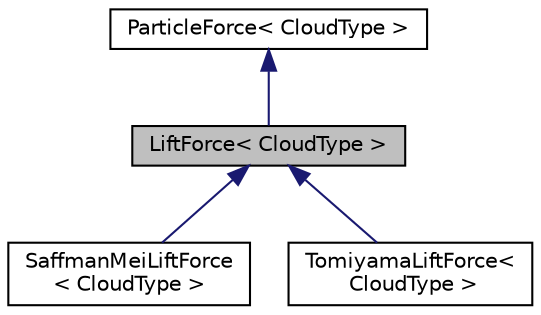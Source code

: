 digraph "LiftForce&lt; CloudType &gt;"
{
  bgcolor="transparent";
  edge [fontname="Helvetica",fontsize="10",labelfontname="Helvetica",labelfontsize="10"];
  node [fontname="Helvetica",fontsize="10",shape=record];
  Node1 [label="LiftForce\< CloudType \>",height=0.2,width=0.4,color="black", fillcolor="grey75", style="filled", fontcolor="black"];
  Node2 -> Node1 [dir="back",color="midnightblue",fontsize="10",style="solid",fontname="Helvetica"];
  Node2 [label="ParticleForce\< CloudType \>",height=0.2,width=0.4,color="black",URL="$a01822.html",tooltip="Abstract base class for particle forces. "];
  Node1 -> Node3 [dir="back",color="midnightblue",fontsize="10",style="solid",fontname="Helvetica"];
  Node3 [label="SaffmanMeiLiftForce\l\< CloudType \>",height=0.2,width=0.4,color="black",URL="$a02299.html",tooltip="Saffman-Mei particle lift force model applicable to spherical particles. "];
  Node1 -> Node4 [dir="back",color="midnightblue",fontsize="10",style="solid",fontname="Helvetica"];
  Node4 [label="TomiyamaLiftForce\<\l CloudType \>",height=0.2,width=0.4,color="black",URL="$a02722.html",tooltip="Tomiyama particle lift force model applicable to deformable bubbles. "];
}
